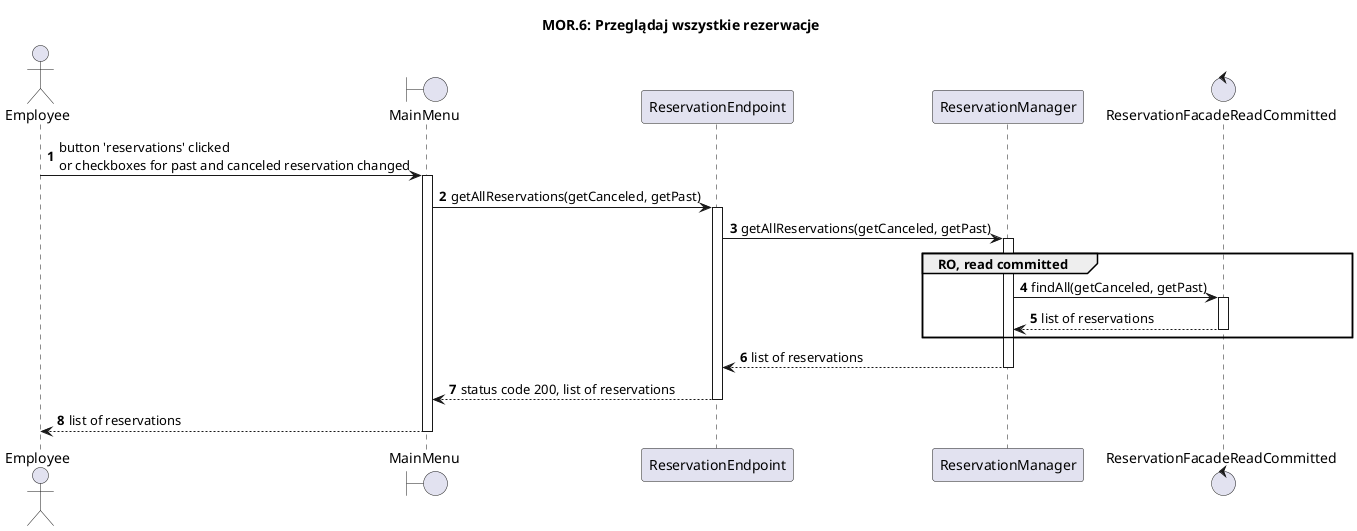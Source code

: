@startuml
title MOR.6: Przeglądaj wszystkie rezerwacje

autoactivate on
actor Employee
boundary MainMenu as GUI
participant ReservationEndpoint
participant ReservationManager
control ReservationFacadeReadCommitted as ReservationFacade
autonumber
Employee -> GUI: button 'reservations' clicked \nor checkboxes for past and canceled reservation changed
    GUI -> ReservationEndpoint: getAllReservations(getCanceled, getPast)
        ReservationEndpoint -> ReservationManager: getAllReservations(getCanceled, getPast)
            group RO, read committed
                ReservationManager -> ReservationFacade: findAll(getCanceled, getPast)
                return list of reservations
            end
        return list of reservations
    return status code 200, list of reservations
return  list of reservations
@enduml
